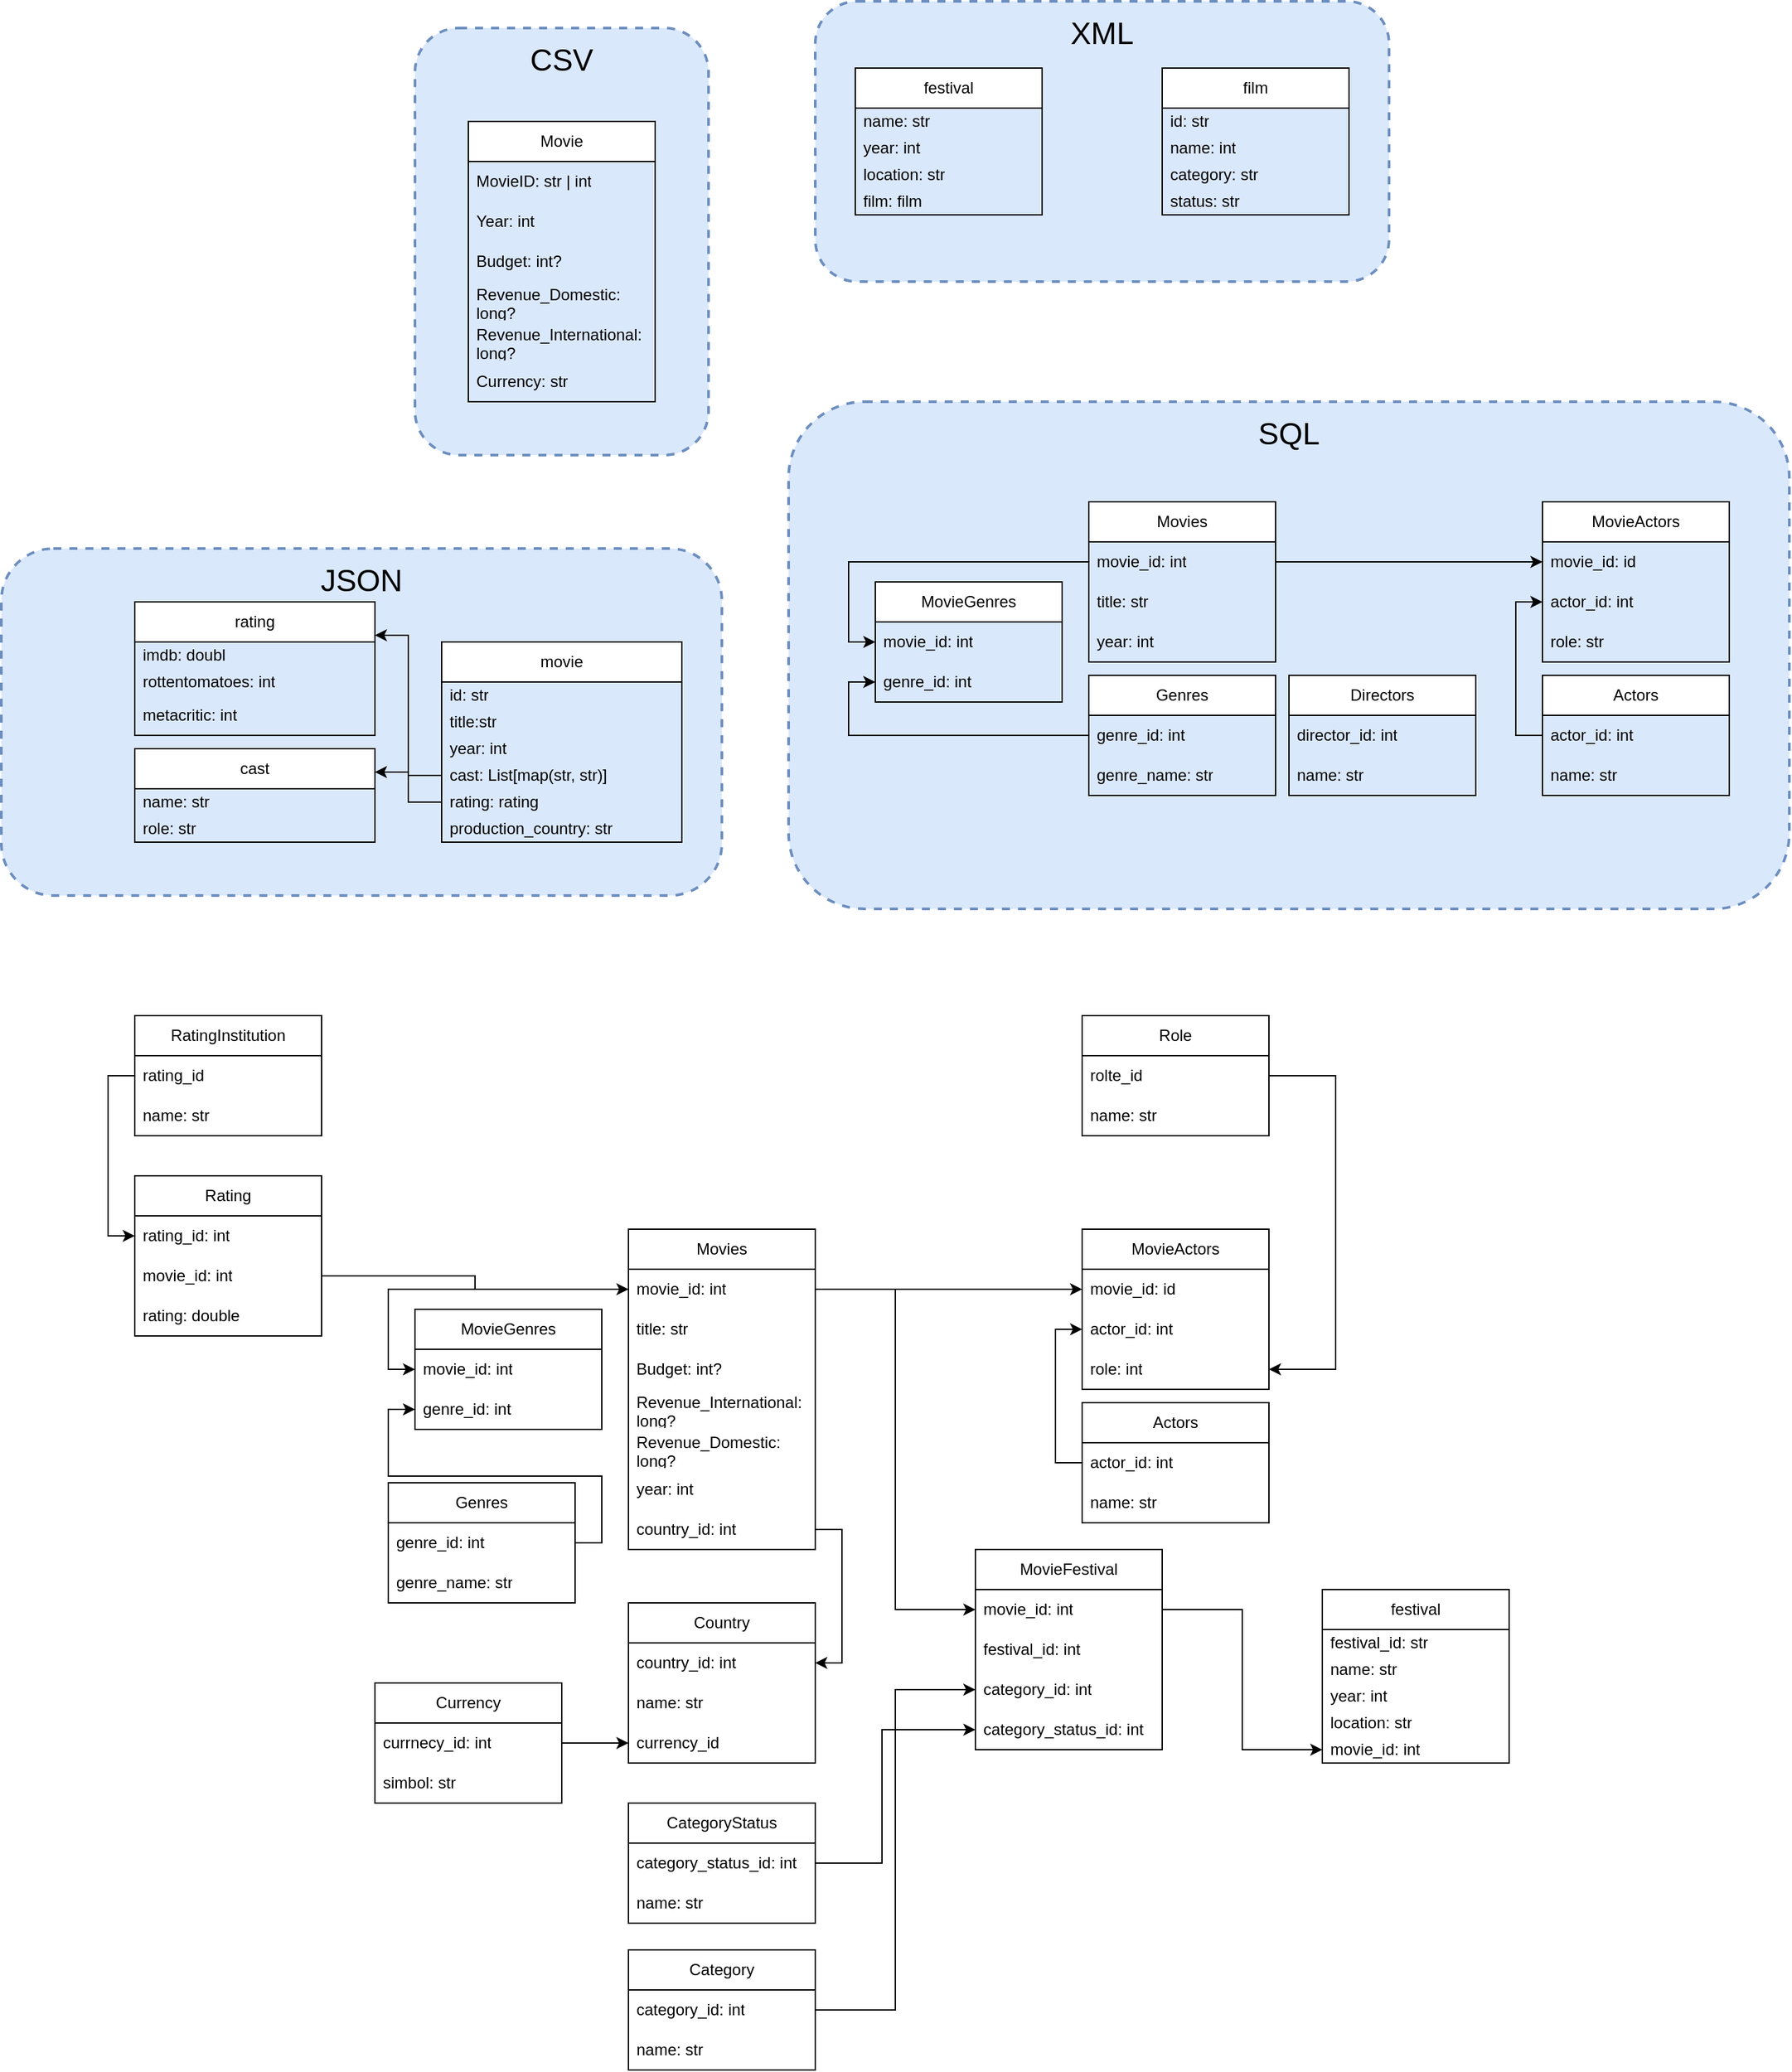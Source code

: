 <mxfile version="22.1.22" type="embed">
  <diagram name="Seite-1" id="HOD5EU3kzwJefndJlHta">
    <mxGraphModel dx="1499" dy="1801" grid="1" gridSize="10" guides="1" tooltips="1" connect="1" arrows="1" fold="1" page="1" pageScale="1" pageWidth="827" pageHeight="1169" math="0" shadow="0">
      <root>
        <mxCell id="0" />
        <mxCell id="1" parent="0" />
        <mxCell id="Qo0A4jYWslIRc_xPQzkn-30" value="XML" style="rounded=1;whiteSpace=wrap;html=1;verticalAlign=top;fillColor=#dae8fc;strokeColor=#6c8ebf;glass=0;dashed=1;strokeWidth=2;fillStyle=solid;gradientColor=none;spacing=6;fontSize=23;" parent="1" vertex="1">
          <mxGeometry x="320" width="430" height="210" as="geometry" />
        </mxCell>
        <mxCell id="Qo0A4jYWslIRc_xPQzkn-29" value="CSV" style="rounded=1;whiteSpace=wrap;html=1;verticalAlign=top;fillColor=#dae8fc;strokeColor=#6c8ebf;glass=0;dashed=1;strokeWidth=2;fillStyle=solid;gradientColor=none;spacing=6;fontSize=23;" parent="1" vertex="1">
          <mxGeometry x="20" y="20" width="220" height="320" as="geometry" />
        </mxCell>
        <mxCell id="Qo0A4jYWslIRc_xPQzkn-27" value="SQL" style="rounded=1;whiteSpace=wrap;html=1;verticalAlign=top;fillColor=#dae8fc;strokeColor=#6c8ebf;glass=0;dashed=1;strokeWidth=2;fillStyle=solid;gradientColor=none;spacing=6;fontSize=23;" parent="1" vertex="1">
          <mxGeometry x="300" y="300" width="750" height="380" as="geometry" />
        </mxCell>
        <mxCell id="iqs2rpyJGkaZMWOoovAo-3" value="festival" style="swimlane;fontStyle=0;childLayout=stackLayout;horizontal=1;startSize=30;horizontalStack=0;resizeParent=1;resizeParentMax=0;resizeLast=0;collapsible=1;marginBottom=0;whiteSpace=wrap;html=1;" parent="1" vertex="1">
          <mxGeometry x="350" y="50" width="140" height="110" as="geometry" />
        </mxCell>
        <mxCell id="iqs2rpyJGkaZMWOoovAo-4" value="name: str" style="text;strokeColor=none;fillColor=none;align=left;verticalAlign=middle;spacingLeft=4;spacingRight=4;overflow=hidden;points=[[0,0.5],[1,0.5]];portConstraint=eastwest;rotatable=0;whiteSpace=wrap;html=1;" parent="iqs2rpyJGkaZMWOoovAo-3" vertex="1">
          <mxGeometry y="30" width="140" height="20" as="geometry" />
        </mxCell>
        <mxCell id="iqs2rpyJGkaZMWOoovAo-5" value="year: int&lt;span style=&quot;white-space: pre;&quot;&gt;&#x9;&lt;/span&gt;" style="text;strokeColor=none;fillColor=none;align=left;verticalAlign=middle;spacingLeft=4;spacingRight=4;overflow=hidden;points=[[0,0.5],[1,0.5]];portConstraint=eastwest;rotatable=0;whiteSpace=wrap;html=1;" parent="iqs2rpyJGkaZMWOoovAo-3" vertex="1">
          <mxGeometry y="50" width="140" height="20" as="geometry" />
        </mxCell>
        <mxCell id="iqs2rpyJGkaZMWOoovAo-6" value="location: str" style="text;strokeColor=none;fillColor=none;align=left;verticalAlign=middle;spacingLeft=4;spacingRight=4;overflow=hidden;points=[[0,0.5],[1,0.5]];portConstraint=eastwest;rotatable=0;whiteSpace=wrap;html=1;" parent="iqs2rpyJGkaZMWOoovAo-3" vertex="1">
          <mxGeometry y="70" width="140" height="20" as="geometry" />
        </mxCell>
        <mxCell id="iqs2rpyJGkaZMWOoovAo-13" value="film: film" style="text;strokeColor=none;fillColor=none;align=left;verticalAlign=middle;spacingLeft=4;spacingRight=4;overflow=hidden;points=[[0,0.5],[1,0.5]];portConstraint=eastwest;rotatable=0;whiteSpace=wrap;html=1;" parent="iqs2rpyJGkaZMWOoovAo-3" vertex="1">
          <mxGeometry y="90" width="140" height="20" as="geometry" />
        </mxCell>
        <mxCell id="iqs2rpyJGkaZMWOoovAo-9" value="film" style="swimlane;fontStyle=0;childLayout=stackLayout;horizontal=1;startSize=30;horizontalStack=0;resizeParent=1;resizeParentMax=0;resizeLast=0;collapsible=1;marginBottom=0;whiteSpace=wrap;html=1;" parent="1" vertex="1">
          <mxGeometry x="580" y="50" width="140" height="110" as="geometry" />
        </mxCell>
        <mxCell id="iqs2rpyJGkaZMWOoovAo-10" value="id: str" style="text;strokeColor=none;fillColor=none;align=left;verticalAlign=middle;spacingLeft=4;spacingRight=4;overflow=hidden;points=[[0,0.5],[1,0.5]];portConstraint=eastwest;rotatable=0;whiteSpace=wrap;html=1;" parent="iqs2rpyJGkaZMWOoovAo-9" vertex="1">
          <mxGeometry y="30" width="140" height="20" as="geometry" />
        </mxCell>
        <mxCell id="iqs2rpyJGkaZMWOoovAo-15" value="name: int" style="text;strokeColor=none;fillColor=none;align=left;verticalAlign=middle;spacingLeft=4;spacingRight=4;overflow=hidden;points=[[0,0.5],[1,0.5]];portConstraint=eastwest;rotatable=0;whiteSpace=wrap;html=1;" parent="iqs2rpyJGkaZMWOoovAo-9" vertex="1">
          <mxGeometry y="50" width="140" height="20" as="geometry" />
        </mxCell>
        <mxCell id="iqs2rpyJGkaZMWOoovAo-11" value="category: str" style="text;strokeColor=none;fillColor=none;align=left;verticalAlign=middle;spacingLeft=4;spacingRight=4;overflow=hidden;points=[[0,0.5],[1,0.5]];portConstraint=eastwest;rotatable=0;whiteSpace=wrap;html=1;" parent="iqs2rpyJGkaZMWOoovAo-9" vertex="1">
          <mxGeometry y="70" width="140" height="20" as="geometry" />
        </mxCell>
        <mxCell id="iqs2rpyJGkaZMWOoovAo-12" value="status: str" style="text;strokeColor=none;fillColor=none;align=left;verticalAlign=middle;spacingLeft=4;spacingRight=4;overflow=hidden;points=[[0,0.5],[1,0.5]];portConstraint=eastwest;rotatable=0;whiteSpace=wrap;html=1;" parent="iqs2rpyJGkaZMWOoovAo-9" vertex="1">
          <mxGeometry y="90" width="140" height="20" as="geometry" />
        </mxCell>
        <mxCell id="iqs2rpyJGkaZMWOoovAo-25" value="Movie" style="swimlane;fontStyle=0;childLayout=stackLayout;horizontal=1;startSize=30;horizontalStack=0;resizeParent=1;resizeParentMax=0;resizeLast=0;collapsible=1;marginBottom=0;whiteSpace=wrap;html=1;" parent="1" vertex="1">
          <mxGeometry x="60" y="90" width="140" height="210" as="geometry" />
        </mxCell>
        <mxCell id="iqs2rpyJGkaZMWOoovAo-26" value="MovieID: str | int" style="text;strokeColor=none;fillColor=none;align=left;verticalAlign=middle;spacingLeft=4;spacingRight=4;overflow=hidden;points=[[0,0.5],[1,0.5]];portConstraint=eastwest;rotatable=0;whiteSpace=wrap;html=1;" parent="iqs2rpyJGkaZMWOoovAo-25" vertex="1">
          <mxGeometry y="30" width="140" height="30" as="geometry" />
        </mxCell>
        <mxCell id="iqs2rpyJGkaZMWOoovAo-27" value="Year: int" style="text;strokeColor=none;fillColor=none;align=left;verticalAlign=middle;spacingLeft=4;spacingRight=4;overflow=hidden;points=[[0,0.5],[1,0.5]];portConstraint=eastwest;rotatable=0;whiteSpace=wrap;html=1;" parent="iqs2rpyJGkaZMWOoovAo-25" vertex="1">
          <mxGeometry y="60" width="140" height="30" as="geometry" />
        </mxCell>
        <mxCell id="iqs2rpyJGkaZMWOoovAo-28" value="Budget: int?" style="text;strokeColor=none;fillColor=none;align=left;verticalAlign=middle;spacingLeft=4;spacingRight=4;overflow=hidden;points=[[0,0.5],[1,0.5]];portConstraint=eastwest;rotatable=0;whiteSpace=wrap;html=1;" parent="iqs2rpyJGkaZMWOoovAo-25" vertex="1">
          <mxGeometry y="90" width="140" height="30" as="geometry" />
        </mxCell>
        <mxCell id="iqs2rpyJGkaZMWOoovAo-29" value="Revenue_Domestic: long?" style="text;strokeColor=none;fillColor=none;align=left;verticalAlign=middle;spacingLeft=4;spacingRight=4;overflow=hidden;points=[[0,0.5],[1,0.5]];portConstraint=eastwest;rotatable=0;whiteSpace=wrap;html=1;" parent="iqs2rpyJGkaZMWOoovAo-25" vertex="1">
          <mxGeometry y="120" width="140" height="30" as="geometry" />
        </mxCell>
        <mxCell id="iqs2rpyJGkaZMWOoovAo-30" value="Revenue_International: long?" style="text;strokeColor=none;fillColor=none;align=left;verticalAlign=middle;spacingLeft=4;spacingRight=4;overflow=hidden;points=[[0,0.5],[1,0.5]];portConstraint=eastwest;rotatable=0;whiteSpace=wrap;html=1;" parent="iqs2rpyJGkaZMWOoovAo-25" vertex="1">
          <mxGeometry y="150" width="140" height="30" as="geometry" />
        </mxCell>
        <mxCell id="iqs2rpyJGkaZMWOoovAo-31" value="&lt;div&gt;Currency: str&lt;/div&gt;" style="text;strokeColor=none;fillColor=none;align=left;verticalAlign=middle;spacingLeft=4;spacingRight=4;overflow=hidden;points=[[0,0.5],[1,0.5]];portConstraint=eastwest;rotatable=0;whiteSpace=wrap;html=1;" parent="iqs2rpyJGkaZMWOoovAo-25" vertex="1">
          <mxGeometry y="180" width="140" height="30" as="geometry" />
        </mxCell>
        <mxCell id="Qo0A4jYWslIRc_xPQzkn-1" value="Movies" style="swimlane;fontStyle=0;childLayout=stackLayout;horizontal=1;startSize=30;horizontalStack=0;resizeParent=1;resizeParentMax=0;resizeLast=0;collapsible=1;marginBottom=0;whiteSpace=wrap;html=1;" parent="1" vertex="1">
          <mxGeometry x="525" y="375" width="140" height="120" as="geometry" />
        </mxCell>
        <mxCell id="Qo0A4jYWslIRc_xPQzkn-2" value="movie_id: int" style="text;strokeColor=none;fillColor=none;align=left;verticalAlign=middle;spacingLeft=4;spacingRight=4;overflow=hidden;points=[[0,0.5],[1,0.5]];portConstraint=eastwest;rotatable=0;whiteSpace=wrap;html=1;" parent="Qo0A4jYWslIRc_xPQzkn-1" vertex="1">
          <mxGeometry y="30" width="140" height="30" as="geometry" />
        </mxCell>
        <mxCell id="Qo0A4jYWslIRc_xPQzkn-3" value="title: str" style="text;strokeColor=none;fillColor=none;align=left;verticalAlign=middle;spacingLeft=4;spacingRight=4;overflow=hidden;points=[[0,0.5],[1,0.5]];portConstraint=eastwest;rotatable=0;whiteSpace=wrap;html=1;" parent="Qo0A4jYWslIRc_xPQzkn-1" vertex="1">
          <mxGeometry y="60" width="140" height="30" as="geometry" />
        </mxCell>
        <mxCell id="Qo0A4jYWslIRc_xPQzkn-4" value="year: int" style="text;strokeColor=none;fillColor=none;align=left;verticalAlign=middle;spacingLeft=4;spacingRight=4;overflow=hidden;points=[[0,0.5],[1,0.5]];portConstraint=eastwest;rotatable=0;whiteSpace=wrap;html=1;" parent="Qo0A4jYWslIRc_xPQzkn-1" vertex="1">
          <mxGeometry y="90" width="140" height="30" as="geometry" />
        </mxCell>
        <mxCell id="Qo0A4jYWslIRc_xPQzkn-5" value="Directors" style="swimlane;fontStyle=0;childLayout=stackLayout;horizontal=1;startSize=30;horizontalStack=0;resizeParent=1;resizeParentMax=0;resizeLast=0;collapsible=1;marginBottom=0;whiteSpace=wrap;html=1;" parent="1" vertex="1">
          <mxGeometry x="675" y="505" width="140" height="90" as="geometry" />
        </mxCell>
        <mxCell id="Qo0A4jYWslIRc_xPQzkn-6" value="director_id: int" style="text;strokeColor=none;fillColor=none;align=left;verticalAlign=middle;spacingLeft=4;spacingRight=4;overflow=hidden;points=[[0,0.5],[1,0.5]];portConstraint=eastwest;rotatable=0;whiteSpace=wrap;html=1;" parent="Qo0A4jYWslIRc_xPQzkn-5" vertex="1">
          <mxGeometry y="30" width="140" height="30" as="geometry" />
        </mxCell>
        <mxCell id="Qo0A4jYWslIRc_xPQzkn-7" value="name: str" style="text;strokeColor=none;fillColor=none;align=left;verticalAlign=middle;spacingLeft=4;spacingRight=4;overflow=hidden;points=[[0,0.5],[1,0.5]];portConstraint=eastwest;rotatable=0;whiteSpace=wrap;html=1;" parent="Qo0A4jYWslIRc_xPQzkn-5" vertex="1">
          <mxGeometry y="60" width="140" height="30" as="geometry" />
        </mxCell>
        <mxCell id="Qo0A4jYWslIRc_xPQzkn-8" value="Actors" style="swimlane;fontStyle=0;childLayout=stackLayout;horizontal=1;startSize=30;horizontalStack=0;resizeParent=1;resizeParentMax=0;resizeLast=0;collapsible=1;marginBottom=0;whiteSpace=wrap;html=1;" parent="1" vertex="1">
          <mxGeometry x="865" y="505" width="140" height="90" as="geometry" />
        </mxCell>
        <mxCell id="Qo0A4jYWslIRc_xPQzkn-9" value="actor_id: int" style="text;strokeColor=none;fillColor=none;align=left;verticalAlign=middle;spacingLeft=4;spacingRight=4;overflow=hidden;points=[[0,0.5],[1,0.5]];portConstraint=eastwest;rotatable=0;whiteSpace=wrap;html=1;" parent="Qo0A4jYWslIRc_xPQzkn-8" vertex="1">
          <mxGeometry y="30" width="140" height="30" as="geometry" />
        </mxCell>
        <mxCell id="Qo0A4jYWslIRc_xPQzkn-10" value="name: str" style="text;strokeColor=none;fillColor=none;align=left;verticalAlign=middle;spacingLeft=4;spacingRight=4;overflow=hidden;points=[[0,0.5],[1,0.5]];portConstraint=eastwest;rotatable=0;whiteSpace=wrap;html=1;" parent="Qo0A4jYWslIRc_xPQzkn-8" vertex="1">
          <mxGeometry y="60" width="140" height="30" as="geometry" />
        </mxCell>
        <mxCell id="Qo0A4jYWslIRc_xPQzkn-11" value="MovieActors" style="swimlane;fontStyle=0;childLayout=stackLayout;horizontal=1;startSize=30;horizontalStack=0;resizeParent=1;resizeParentMax=0;resizeLast=0;collapsible=1;marginBottom=0;whiteSpace=wrap;html=1;" parent="1" vertex="1">
          <mxGeometry x="865" y="375" width="140" height="120" as="geometry" />
        </mxCell>
        <mxCell id="Qo0A4jYWslIRc_xPQzkn-12" value="movie_id: id" style="text;strokeColor=none;fillColor=none;align=left;verticalAlign=middle;spacingLeft=4;spacingRight=4;overflow=hidden;points=[[0,0.5],[1,0.5]];portConstraint=eastwest;rotatable=0;whiteSpace=wrap;html=1;" parent="Qo0A4jYWslIRc_xPQzkn-11" vertex="1">
          <mxGeometry y="30" width="140" height="30" as="geometry" />
        </mxCell>
        <mxCell id="Qo0A4jYWslIRc_xPQzkn-13" value="actor_id: int" style="text;strokeColor=none;fillColor=none;align=left;verticalAlign=middle;spacingLeft=4;spacingRight=4;overflow=hidden;points=[[0,0.5],[1,0.5]];portConstraint=eastwest;rotatable=0;whiteSpace=wrap;html=1;" parent="Qo0A4jYWslIRc_xPQzkn-11" vertex="1">
          <mxGeometry y="60" width="140" height="30" as="geometry" />
        </mxCell>
        <mxCell id="Qo0A4jYWslIRc_xPQzkn-14" value="role: str" style="text;strokeColor=none;fillColor=none;align=left;verticalAlign=middle;spacingLeft=4;spacingRight=4;overflow=hidden;points=[[0,0.5],[1,0.5]];portConstraint=eastwest;rotatable=0;whiteSpace=wrap;html=1;" parent="Qo0A4jYWslIRc_xPQzkn-11" vertex="1">
          <mxGeometry y="90" width="140" height="30" as="geometry" />
        </mxCell>
        <mxCell id="Qo0A4jYWslIRc_xPQzkn-15" value="Genres" style="swimlane;fontStyle=0;childLayout=stackLayout;horizontal=1;startSize=30;horizontalStack=0;resizeParent=1;resizeParentMax=0;resizeLast=0;collapsible=1;marginBottom=0;whiteSpace=wrap;html=1;" parent="1" vertex="1">
          <mxGeometry x="525" y="505" width="140" height="90" as="geometry" />
        </mxCell>
        <mxCell id="Qo0A4jYWslIRc_xPQzkn-16" value="genre_id: int" style="text;strokeColor=none;fillColor=none;align=left;verticalAlign=middle;spacingLeft=4;spacingRight=4;overflow=hidden;points=[[0,0.5],[1,0.5]];portConstraint=eastwest;rotatable=0;whiteSpace=wrap;html=1;" parent="Qo0A4jYWslIRc_xPQzkn-15" vertex="1">
          <mxGeometry y="30" width="140" height="30" as="geometry" />
        </mxCell>
        <mxCell id="Qo0A4jYWslIRc_xPQzkn-17" value="genre_name: str" style="text;strokeColor=none;fillColor=none;align=left;verticalAlign=middle;spacingLeft=4;spacingRight=4;overflow=hidden;points=[[0,0.5],[1,0.5]];portConstraint=eastwest;rotatable=0;whiteSpace=wrap;html=1;" parent="Qo0A4jYWslIRc_xPQzkn-15" vertex="1">
          <mxGeometry y="60" width="140" height="30" as="geometry" />
        </mxCell>
        <mxCell id="Qo0A4jYWslIRc_xPQzkn-18" style="edgeStyle=orthogonalEdgeStyle;rounded=0;orthogonalLoop=1;jettySize=auto;html=1;entryX=0;entryY=0.5;entryDx=0;entryDy=0;" parent="1" source="Qo0A4jYWslIRc_xPQzkn-2" target="Qo0A4jYWslIRc_xPQzkn-12" edge="1">
          <mxGeometry relative="1" as="geometry" />
        </mxCell>
        <mxCell id="Qo0A4jYWslIRc_xPQzkn-20" value="MovieGenres" style="swimlane;fontStyle=0;childLayout=stackLayout;horizontal=1;startSize=30;horizontalStack=0;resizeParent=1;resizeParentMax=0;resizeLast=0;collapsible=1;marginBottom=0;whiteSpace=wrap;html=1;" parent="1" vertex="1">
          <mxGeometry x="365" y="435" width="140" height="90" as="geometry" />
        </mxCell>
        <mxCell id="Qo0A4jYWslIRc_xPQzkn-21" value="movie_id: int" style="text;strokeColor=none;fillColor=none;align=left;verticalAlign=middle;spacingLeft=4;spacingRight=4;overflow=hidden;points=[[0,0.5],[1,0.5]];portConstraint=eastwest;rotatable=0;whiteSpace=wrap;html=1;" parent="Qo0A4jYWslIRc_xPQzkn-20" vertex="1">
          <mxGeometry y="30" width="140" height="30" as="geometry" />
        </mxCell>
        <mxCell id="Qo0A4jYWslIRc_xPQzkn-22" value="genre_id: int" style="text;strokeColor=none;fillColor=none;align=left;verticalAlign=middle;spacingLeft=4;spacingRight=4;overflow=hidden;points=[[0,0.5],[1,0.5]];portConstraint=eastwest;rotatable=0;whiteSpace=wrap;html=1;" parent="Qo0A4jYWslIRc_xPQzkn-20" vertex="1">
          <mxGeometry y="60" width="140" height="30" as="geometry" />
        </mxCell>
        <mxCell id="Qo0A4jYWslIRc_xPQzkn-23" style="edgeStyle=orthogonalEdgeStyle;rounded=0;orthogonalLoop=1;jettySize=auto;html=1;entryX=0;entryY=0.5;entryDx=0;entryDy=0;" parent="1" source="Qo0A4jYWslIRc_xPQzkn-16" target="Qo0A4jYWslIRc_xPQzkn-22" edge="1">
          <mxGeometry relative="1" as="geometry" />
        </mxCell>
        <mxCell id="Qo0A4jYWslIRc_xPQzkn-24" style="edgeStyle=orthogonalEdgeStyle;rounded=0;orthogonalLoop=1;jettySize=auto;html=1;entryX=0;entryY=0.5;entryDx=0;entryDy=0;" parent="1" source="Qo0A4jYWslIRc_xPQzkn-2" target="Qo0A4jYWslIRc_xPQzkn-21" edge="1">
          <mxGeometry relative="1" as="geometry" />
        </mxCell>
        <mxCell id="Qo0A4jYWslIRc_xPQzkn-25" style="edgeStyle=orthogonalEdgeStyle;rounded=0;orthogonalLoop=1;jettySize=auto;html=1;entryX=0;entryY=0.5;entryDx=0;entryDy=0;" parent="1" source="Qo0A4jYWslIRc_xPQzkn-9" target="Qo0A4jYWslIRc_xPQzkn-13" edge="1">
          <mxGeometry relative="1" as="geometry" />
        </mxCell>
        <mxCell id="Qo0A4jYWslIRc_xPQzkn-31" value="JSON" style="rounded=1;whiteSpace=wrap;html=1;verticalAlign=top;fillColor=#dae8fc;strokeColor=#6c8ebf;glass=0;dashed=1;strokeWidth=2;fillStyle=solid;gradientColor=none;spacing=6;fontSize=23;" parent="1" vertex="1">
          <mxGeometry x="-290" y="410" width="540" height="260" as="geometry" />
        </mxCell>
        <mxCell id="Qo0A4jYWslIRc_xPQzkn-32" value="movie" style="swimlane;fontStyle=0;childLayout=stackLayout;horizontal=1;startSize=30;horizontalStack=0;resizeParent=1;resizeParentMax=0;resizeLast=0;collapsible=1;marginBottom=0;whiteSpace=wrap;html=1;" parent="1" vertex="1">
          <mxGeometry x="40" y="480" width="180" height="150" as="geometry" />
        </mxCell>
        <mxCell id="Qo0A4jYWslIRc_xPQzkn-33" value="id: str" style="text;strokeColor=none;fillColor=none;align=left;verticalAlign=middle;spacingLeft=4;spacingRight=4;overflow=hidden;points=[[0,0.5],[1,0.5]];portConstraint=eastwest;rotatable=0;whiteSpace=wrap;html=1;" parent="Qo0A4jYWslIRc_xPQzkn-32" vertex="1">
          <mxGeometry y="30" width="180" height="20" as="geometry" />
        </mxCell>
        <mxCell id="Qo0A4jYWslIRc_xPQzkn-34" value="title:str" style="text;strokeColor=none;fillColor=none;align=left;verticalAlign=middle;spacingLeft=4;spacingRight=4;overflow=hidden;points=[[0,0.5],[1,0.5]];portConstraint=eastwest;rotatable=0;whiteSpace=wrap;html=1;" parent="Qo0A4jYWslIRc_xPQzkn-32" vertex="1">
          <mxGeometry y="50" width="180" height="20" as="geometry" />
        </mxCell>
        <mxCell id="Qo0A4jYWslIRc_xPQzkn-35" value="year: int" style="text;strokeColor=none;fillColor=none;align=left;verticalAlign=middle;spacingLeft=4;spacingRight=4;overflow=hidden;points=[[0,0.5],[1,0.5]];portConstraint=eastwest;rotatable=0;whiteSpace=wrap;html=1;" parent="Qo0A4jYWslIRc_xPQzkn-32" vertex="1">
          <mxGeometry y="70" width="180" height="20" as="geometry" />
        </mxCell>
        <mxCell id="Qo0A4jYWslIRc_xPQzkn-36" value="&lt;div&gt;cast: List[map(str, str)]&lt;/div&gt;" style="text;strokeColor=none;fillColor=none;align=left;verticalAlign=middle;spacingLeft=4;spacingRight=4;overflow=hidden;points=[[0,0.5],[1,0.5]];portConstraint=eastwest;rotatable=0;whiteSpace=wrap;html=1;" parent="Qo0A4jYWslIRc_xPQzkn-32" vertex="1">
          <mxGeometry y="90" width="180" height="20" as="geometry" />
        </mxCell>
        <mxCell id="Qo0A4jYWslIRc_xPQzkn-37" value="rating: rating" style="text;strokeColor=none;fillColor=none;align=left;verticalAlign=middle;spacingLeft=4;spacingRight=4;overflow=hidden;points=[[0,0.5],[1,0.5]];portConstraint=eastwest;rotatable=0;whiteSpace=wrap;html=1;" parent="Qo0A4jYWslIRc_xPQzkn-32" vertex="1">
          <mxGeometry y="110" width="180" height="20" as="geometry" />
        </mxCell>
        <mxCell id="Qo0A4jYWslIRc_xPQzkn-38" value="production_country: str" style="text;strokeColor=none;fillColor=none;align=left;verticalAlign=middle;spacingLeft=4;spacingRight=4;overflow=hidden;points=[[0,0.5],[1,0.5]];portConstraint=eastwest;rotatable=0;whiteSpace=wrap;html=1;" parent="Qo0A4jYWslIRc_xPQzkn-32" vertex="1">
          <mxGeometry y="130" width="180" height="20" as="geometry" />
        </mxCell>
        <mxCell id="Qo0A4jYWslIRc_xPQzkn-40" value="cast" style="swimlane;fontStyle=0;childLayout=stackLayout;horizontal=1;startSize=30;horizontalStack=0;resizeParent=1;resizeParentMax=0;resizeLast=0;collapsible=1;marginBottom=0;whiteSpace=wrap;html=1;" parent="1" vertex="1">
          <mxGeometry x="-190" y="560" width="180" height="70" as="geometry" />
        </mxCell>
        <mxCell id="Qo0A4jYWslIRc_xPQzkn-41" value="name: str" style="text;strokeColor=none;fillColor=none;align=left;verticalAlign=middle;spacingLeft=4;spacingRight=4;overflow=hidden;points=[[0,0.5],[1,0.5]];portConstraint=eastwest;rotatable=0;whiteSpace=wrap;html=1;" parent="Qo0A4jYWslIRc_xPQzkn-40" vertex="1">
          <mxGeometry y="30" width="180" height="20" as="geometry" />
        </mxCell>
        <mxCell id="Qo0A4jYWslIRc_xPQzkn-42" value="role: str" style="text;strokeColor=none;fillColor=none;align=left;verticalAlign=middle;spacingLeft=4;spacingRight=4;overflow=hidden;points=[[0,0.5],[1,0.5]];portConstraint=eastwest;rotatable=0;whiteSpace=wrap;html=1;" parent="Qo0A4jYWslIRc_xPQzkn-40" vertex="1">
          <mxGeometry y="50" width="180" height="20" as="geometry" />
        </mxCell>
        <mxCell id="Qo0A4jYWslIRc_xPQzkn-47" style="edgeStyle=orthogonalEdgeStyle;rounded=0;orthogonalLoop=1;jettySize=auto;html=1;entryX=1;entryY=0.25;entryDx=0;entryDy=0;" parent="1" source="Qo0A4jYWslIRc_xPQzkn-36" target="Qo0A4jYWslIRc_xPQzkn-40" edge="1">
          <mxGeometry relative="1" as="geometry" />
        </mxCell>
        <mxCell id="Qo0A4jYWslIRc_xPQzkn-48" value="Movies" style="swimlane;fontStyle=0;childLayout=stackLayout;horizontal=1;startSize=30;horizontalStack=0;resizeParent=1;resizeParentMax=0;resizeLast=0;collapsible=1;marginBottom=0;whiteSpace=wrap;html=1;" parent="1" vertex="1">
          <mxGeometry x="180" y="920" width="140" height="240" as="geometry" />
        </mxCell>
        <mxCell id="Qo0A4jYWslIRc_xPQzkn-49" value="movie_id: int" style="text;strokeColor=none;fillColor=none;align=left;verticalAlign=middle;spacingLeft=4;spacingRight=4;overflow=hidden;points=[[0,0.5],[1,0.5]];portConstraint=eastwest;rotatable=0;whiteSpace=wrap;html=1;" parent="Qo0A4jYWslIRc_xPQzkn-48" vertex="1">
          <mxGeometry y="30" width="140" height="30" as="geometry" />
        </mxCell>
        <mxCell id="Qo0A4jYWslIRc_xPQzkn-50" value="title: str" style="text;strokeColor=none;fillColor=none;align=left;verticalAlign=middle;spacingLeft=4;spacingRight=4;overflow=hidden;points=[[0,0.5],[1,0.5]];portConstraint=eastwest;rotatable=0;whiteSpace=wrap;html=1;" parent="Qo0A4jYWslIRc_xPQzkn-48" vertex="1">
          <mxGeometry y="60" width="140" height="30" as="geometry" />
        </mxCell>
        <mxCell id="Qo0A4jYWslIRc_xPQzkn-111" value="Budget: int?" style="text;strokeColor=none;fillColor=none;align=left;verticalAlign=middle;spacingLeft=4;spacingRight=4;overflow=hidden;points=[[0,0.5],[1,0.5]];portConstraint=eastwest;rotatable=0;whiteSpace=wrap;html=1;" parent="Qo0A4jYWslIRc_xPQzkn-48" vertex="1">
          <mxGeometry y="90" width="140" height="30" as="geometry" />
        </mxCell>
        <mxCell id="Qo0A4jYWslIRc_xPQzkn-113" value="Revenue_International: long?" style="text;strokeColor=none;fillColor=none;align=left;verticalAlign=middle;spacingLeft=4;spacingRight=4;overflow=hidden;points=[[0,0.5],[1,0.5]];portConstraint=eastwest;rotatable=0;whiteSpace=wrap;html=1;" parent="Qo0A4jYWslIRc_xPQzkn-48" vertex="1">
          <mxGeometry y="120" width="140" height="30" as="geometry" />
        </mxCell>
        <mxCell id="Qo0A4jYWslIRc_xPQzkn-112" value="Revenue_Domestic: long?" style="text;strokeColor=none;fillColor=none;align=left;verticalAlign=middle;spacingLeft=4;spacingRight=4;overflow=hidden;points=[[0,0.5],[1,0.5]];portConstraint=eastwest;rotatable=0;whiteSpace=wrap;html=1;" parent="Qo0A4jYWslIRc_xPQzkn-48" vertex="1">
          <mxGeometry y="150" width="140" height="30" as="geometry" />
        </mxCell>
        <mxCell id="Qo0A4jYWslIRc_xPQzkn-51" value="year: int" style="text;strokeColor=none;fillColor=none;align=left;verticalAlign=middle;spacingLeft=4;spacingRight=4;overflow=hidden;points=[[0,0.5],[1,0.5]];portConstraint=eastwest;rotatable=0;whiteSpace=wrap;html=1;" parent="Qo0A4jYWslIRc_xPQzkn-48" vertex="1">
          <mxGeometry y="180" width="140" height="30" as="geometry" />
        </mxCell>
        <mxCell id="Qo0A4jYWslIRc_xPQzkn-95" value="country_id: int" style="text;strokeColor=none;fillColor=none;align=left;verticalAlign=middle;spacingLeft=4;spacingRight=4;overflow=hidden;points=[[0,0.5],[1,0.5]];portConstraint=eastwest;rotatable=0;whiteSpace=wrap;html=1;" parent="Qo0A4jYWslIRc_xPQzkn-48" vertex="1">
          <mxGeometry y="210" width="140" height="30" as="geometry" />
        </mxCell>
        <mxCell id="Qo0A4jYWslIRc_xPQzkn-55" value="Actors" style="swimlane;fontStyle=0;childLayout=stackLayout;horizontal=1;startSize=30;horizontalStack=0;resizeParent=1;resizeParentMax=0;resizeLast=0;collapsible=1;marginBottom=0;whiteSpace=wrap;html=1;" parent="1" vertex="1">
          <mxGeometry x="520" y="1050" width="140" height="90" as="geometry" />
        </mxCell>
        <mxCell id="Qo0A4jYWslIRc_xPQzkn-56" value="actor_id: int" style="text;strokeColor=none;fillColor=none;align=left;verticalAlign=middle;spacingLeft=4;spacingRight=4;overflow=hidden;points=[[0,0.5],[1,0.5]];portConstraint=eastwest;rotatable=0;whiteSpace=wrap;html=1;" parent="Qo0A4jYWslIRc_xPQzkn-55" vertex="1">
          <mxGeometry y="30" width="140" height="30" as="geometry" />
        </mxCell>
        <mxCell id="Qo0A4jYWslIRc_xPQzkn-57" value="name: str" style="text;strokeColor=none;fillColor=none;align=left;verticalAlign=middle;spacingLeft=4;spacingRight=4;overflow=hidden;points=[[0,0.5],[1,0.5]];portConstraint=eastwest;rotatable=0;whiteSpace=wrap;html=1;" parent="Qo0A4jYWslIRc_xPQzkn-55" vertex="1">
          <mxGeometry y="60" width="140" height="30" as="geometry" />
        </mxCell>
        <mxCell id="Qo0A4jYWslIRc_xPQzkn-58" value="MovieActors" style="swimlane;fontStyle=0;childLayout=stackLayout;horizontal=1;startSize=30;horizontalStack=0;resizeParent=1;resizeParentMax=0;resizeLast=0;collapsible=1;marginBottom=0;whiteSpace=wrap;html=1;" parent="1" vertex="1">
          <mxGeometry x="520" y="920" width="140" height="120" as="geometry" />
        </mxCell>
        <mxCell id="Qo0A4jYWslIRc_xPQzkn-59" value="movie_id: id" style="text;strokeColor=none;fillColor=none;align=left;verticalAlign=middle;spacingLeft=4;spacingRight=4;overflow=hidden;points=[[0,0.5],[1,0.5]];portConstraint=eastwest;rotatable=0;whiteSpace=wrap;html=1;" parent="Qo0A4jYWslIRc_xPQzkn-58" vertex="1">
          <mxGeometry y="30" width="140" height="30" as="geometry" />
        </mxCell>
        <mxCell id="Qo0A4jYWslIRc_xPQzkn-60" value="actor_id: int" style="text;strokeColor=none;fillColor=none;align=left;verticalAlign=middle;spacingLeft=4;spacingRight=4;overflow=hidden;points=[[0,0.5],[1,0.5]];portConstraint=eastwest;rotatable=0;whiteSpace=wrap;html=1;" parent="Qo0A4jYWslIRc_xPQzkn-58" vertex="1">
          <mxGeometry y="60" width="140" height="30" as="geometry" />
        </mxCell>
        <mxCell id="Qo0A4jYWslIRc_xPQzkn-61" value="role: int" style="text;strokeColor=none;fillColor=none;align=left;verticalAlign=middle;spacingLeft=4;spacingRight=4;overflow=hidden;points=[[0,0.5],[1,0.5]];portConstraint=eastwest;rotatable=0;whiteSpace=wrap;html=1;" parent="Qo0A4jYWslIRc_xPQzkn-58" vertex="1">
          <mxGeometry y="90" width="140" height="30" as="geometry" />
        </mxCell>
        <mxCell id="Qo0A4jYWslIRc_xPQzkn-62" value="Genres" style="swimlane;fontStyle=0;childLayout=stackLayout;horizontal=1;startSize=30;horizontalStack=0;resizeParent=1;resizeParentMax=0;resizeLast=0;collapsible=1;marginBottom=0;whiteSpace=wrap;html=1;" parent="1" vertex="1">
          <mxGeometry y="1110" width="140" height="90" as="geometry" />
        </mxCell>
        <mxCell id="Qo0A4jYWslIRc_xPQzkn-63" value="genre_id: int" style="text;strokeColor=none;fillColor=none;align=left;verticalAlign=middle;spacingLeft=4;spacingRight=4;overflow=hidden;points=[[0,0.5],[1,0.5]];portConstraint=eastwest;rotatable=0;whiteSpace=wrap;html=1;" parent="Qo0A4jYWslIRc_xPQzkn-62" vertex="1">
          <mxGeometry y="30" width="140" height="30" as="geometry" />
        </mxCell>
        <mxCell id="Qo0A4jYWslIRc_xPQzkn-64" value="genre_name: str" style="text;strokeColor=none;fillColor=none;align=left;verticalAlign=middle;spacingLeft=4;spacingRight=4;overflow=hidden;points=[[0,0.5],[1,0.5]];portConstraint=eastwest;rotatable=0;whiteSpace=wrap;html=1;" parent="Qo0A4jYWslIRc_xPQzkn-62" vertex="1">
          <mxGeometry y="60" width="140" height="30" as="geometry" />
        </mxCell>
        <mxCell id="Qo0A4jYWslIRc_xPQzkn-65" style="edgeStyle=orthogonalEdgeStyle;rounded=0;orthogonalLoop=1;jettySize=auto;html=1;entryX=0;entryY=0.5;entryDx=0;entryDy=0;" parent="1" source="Qo0A4jYWslIRc_xPQzkn-49" target="Qo0A4jYWslIRc_xPQzkn-59" edge="1">
          <mxGeometry relative="1" as="geometry" />
        </mxCell>
        <mxCell id="Qo0A4jYWslIRc_xPQzkn-66" value="MovieGenres" style="swimlane;fontStyle=0;childLayout=stackLayout;horizontal=1;startSize=30;horizontalStack=0;resizeParent=1;resizeParentMax=0;resizeLast=0;collapsible=1;marginBottom=0;whiteSpace=wrap;html=1;" parent="1" vertex="1">
          <mxGeometry x="20" y="980" width="140" height="90" as="geometry" />
        </mxCell>
        <mxCell id="Qo0A4jYWslIRc_xPQzkn-67" value="movie_id: int" style="text;strokeColor=none;fillColor=none;align=left;verticalAlign=middle;spacingLeft=4;spacingRight=4;overflow=hidden;points=[[0,0.5],[1,0.5]];portConstraint=eastwest;rotatable=0;whiteSpace=wrap;html=1;" parent="Qo0A4jYWslIRc_xPQzkn-66" vertex="1">
          <mxGeometry y="30" width="140" height="30" as="geometry" />
        </mxCell>
        <mxCell id="Qo0A4jYWslIRc_xPQzkn-68" value="genre_id: int" style="text;strokeColor=none;fillColor=none;align=left;verticalAlign=middle;spacingLeft=4;spacingRight=4;overflow=hidden;points=[[0,0.5],[1,0.5]];portConstraint=eastwest;rotatable=0;whiteSpace=wrap;html=1;" parent="Qo0A4jYWslIRc_xPQzkn-66" vertex="1">
          <mxGeometry y="60" width="140" height="30" as="geometry" />
        </mxCell>
        <mxCell id="Qo0A4jYWslIRc_xPQzkn-69" style="edgeStyle=orthogonalEdgeStyle;rounded=0;orthogonalLoop=1;jettySize=auto;html=1;entryX=0;entryY=0.5;entryDx=0;entryDy=0;" parent="1" source="Qo0A4jYWslIRc_xPQzkn-63" target="Qo0A4jYWslIRc_xPQzkn-68" edge="1">
          <mxGeometry relative="1" as="geometry" />
        </mxCell>
        <mxCell id="Qo0A4jYWslIRc_xPQzkn-70" style="edgeStyle=orthogonalEdgeStyle;rounded=0;orthogonalLoop=1;jettySize=auto;html=1;entryX=0;entryY=0.5;entryDx=0;entryDy=0;" parent="1" source="Qo0A4jYWslIRc_xPQzkn-49" target="Qo0A4jYWslIRc_xPQzkn-67" edge="1">
          <mxGeometry relative="1" as="geometry" />
        </mxCell>
        <mxCell id="Qo0A4jYWslIRc_xPQzkn-71" style="edgeStyle=orthogonalEdgeStyle;rounded=0;orthogonalLoop=1;jettySize=auto;html=1;entryX=0;entryY=0.5;entryDx=0;entryDy=0;" parent="1" source="Qo0A4jYWslIRc_xPQzkn-56" target="Qo0A4jYWslIRc_xPQzkn-60" edge="1">
          <mxGeometry relative="1" as="geometry" />
        </mxCell>
        <mxCell id="Qo0A4jYWslIRc_xPQzkn-75" style="edgeStyle=orthogonalEdgeStyle;rounded=0;orthogonalLoop=1;jettySize=auto;html=1;entryX=1;entryY=0.5;entryDx=0;entryDy=0;" parent="1" source="Qo0A4jYWslIRc_xPQzkn-72" target="Qo0A4jYWslIRc_xPQzkn-61" edge="1">
          <mxGeometry relative="1" as="geometry">
            <Array as="points">
              <mxPoint x="710" y="805" />
              <mxPoint x="710" y="1025" />
            </Array>
          </mxGeometry>
        </mxCell>
        <mxCell id="Qo0A4jYWslIRc_xPQzkn-72" value="Role" style="swimlane;fontStyle=0;childLayout=stackLayout;horizontal=1;startSize=30;horizontalStack=0;resizeParent=1;resizeParentMax=0;resizeLast=0;collapsible=1;marginBottom=0;whiteSpace=wrap;html=1;" parent="1" vertex="1">
          <mxGeometry x="520" y="760" width="140" height="90" as="geometry" />
        </mxCell>
        <mxCell id="Qo0A4jYWslIRc_xPQzkn-73" value="rolte_id" style="text;strokeColor=none;fillColor=none;align=left;verticalAlign=middle;spacingLeft=4;spacingRight=4;overflow=hidden;points=[[0,0.5],[1,0.5]];portConstraint=eastwest;rotatable=0;whiteSpace=wrap;html=1;" parent="Qo0A4jYWslIRc_xPQzkn-72" vertex="1">
          <mxGeometry y="30" width="140" height="30" as="geometry" />
        </mxCell>
        <mxCell id="Qo0A4jYWslIRc_xPQzkn-74" value="name: str" style="text;strokeColor=none;fillColor=none;align=left;verticalAlign=middle;spacingLeft=4;spacingRight=4;overflow=hidden;points=[[0,0.5],[1,0.5]];portConstraint=eastwest;rotatable=0;whiteSpace=wrap;html=1;" parent="Qo0A4jYWslIRc_xPQzkn-72" vertex="1">
          <mxGeometry y="60" width="140" height="30" as="geometry" />
        </mxCell>
        <mxCell id="Qo0A4jYWslIRc_xPQzkn-81" value="rating" style="swimlane;fontStyle=0;childLayout=stackLayout;horizontal=1;startSize=30;horizontalStack=0;resizeParent=1;resizeParentMax=0;resizeLast=0;collapsible=1;marginBottom=0;whiteSpace=wrap;html=1;" parent="1" vertex="1">
          <mxGeometry x="-190" y="450" width="180" height="100" as="geometry" />
        </mxCell>
        <mxCell id="Qo0A4jYWslIRc_xPQzkn-82" value="imdb: doubl" style="text;strokeColor=none;fillColor=none;align=left;verticalAlign=middle;spacingLeft=4;spacingRight=4;overflow=hidden;points=[[0,0.5],[1,0.5]];portConstraint=eastwest;rotatable=0;whiteSpace=wrap;html=1;" parent="Qo0A4jYWslIRc_xPQzkn-81" vertex="1">
          <mxGeometry y="30" width="180" height="20" as="geometry" />
        </mxCell>
        <mxCell id="Qo0A4jYWslIRc_xPQzkn-83" value="&lt;div&gt;rottentomatoes: int&lt;/div&gt;" style="text;strokeColor=none;fillColor=none;align=left;verticalAlign=middle;spacingLeft=4;spacingRight=4;overflow=hidden;points=[[0,0.5],[1,0.5]];portConstraint=eastwest;rotatable=0;whiteSpace=wrap;html=1;" parent="Qo0A4jYWslIRc_xPQzkn-81" vertex="1">
          <mxGeometry y="50" width="180" height="20" as="geometry" />
        </mxCell>
        <mxCell id="Qo0A4jYWslIRc_xPQzkn-84" value="metacritic: int" style="text;strokeColor=none;fillColor=none;align=left;verticalAlign=middle;spacingLeft=4;spacingRight=4;overflow=hidden;points=[[0,0.5],[1,0.5]];portConstraint=eastwest;rotatable=0;whiteSpace=wrap;html=1;" parent="Qo0A4jYWslIRc_xPQzkn-81" vertex="1">
          <mxGeometry y="70" width="180" height="30" as="geometry" />
        </mxCell>
        <mxCell id="Qo0A4jYWslIRc_xPQzkn-85" style="edgeStyle=orthogonalEdgeStyle;rounded=0;orthogonalLoop=1;jettySize=auto;html=1;entryX=1;entryY=0.25;entryDx=0;entryDy=0;" parent="1" source="Qo0A4jYWslIRc_xPQzkn-37" target="Qo0A4jYWslIRc_xPQzkn-81" edge="1">
          <mxGeometry relative="1" as="geometry" />
        </mxCell>
        <mxCell id="Qo0A4jYWslIRc_xPQzkn-86" value="RatingInstitution" style="swimlane;fontStyle=0;childLayout=stackLayout;horizontal=1;startSize=30;horizontalStack=0;resizeParent=1;resizeParentMax=0;resizeLast=0;collapsible=1;marginBottom=0;whiteSpace=wrap;html=1;" parent="1" vertex="1">
          <mxGeometry x="-190" y="760" width="140" height="90" as="geometry" />
        </mxCell>
        <mxCell id="Qo0A4jYWslIRc_xPQzkn-87" value="rating_id" style="text;strokeColor=none;fillColor=none;align=left;verticalAlign=middle;spacingLeft=4;spacingRight=4;overflow=hidden;points=[[0,0.5],[1,0.5]];portConstraint=eastwest;rotatable=0;whiteSpace=wrap;html=1;" parent="Qo0A4jYWslIRc_xPQzkn-86" vertex="1">
          <mxGeometry y="30" width="140" height="30" as="geometry" />
        </mxCell>
        <mxCell id="Qo0A4jYWslIRc_xPQzkn-88" value="name: str" style="text;strokeColor=none;fillColor=none;align=left;verticalAlign=middle;spacingLeft=4;spacingRight=4;overflow=hidden;points=[[0,0.5],[1,0.5]];portConstraint=eastwest;rotatable=0;whiteSpace=wrap;html=1;" parent="Qo0A4jYWslIRc_xPQzkn-86" vertex="1">
          <mxGeometry y="60" width="140" height="30" as="geometry" />
        </mxCell>
        <mxCell id="Qo0A4jYWslIRc_xPQzkn-89" value="Rating" style="swimlane;fontStyle=0;childLayout=stackLayout;horizontal=1;startSize=30;horizontalStack=0;resizeParent=1;resizeParentMax=0;resizeLast=0;collapsible=1;marginBottom=0;whiteSpace=wrap;html=1;" parent="1" vertex="1">
          <mxGeometry x="-190" y="880" width="140" height="120" as="geometry" />
        </mxCell>
        <mxCell id="Qo0A4jYWslIRc_xPQzkn-90" value="rating_id: int" style="text;strokeColor=none;fillColor=none;align=left;verticalAlign=middle;spacingLeft=4;spacingRight=4;overflow=hidden;points=[[0,0.5],[1,0.5]];portConstraint=eastwest;rotatable=0;whiteSpace=wrap;html=1;" parent="Qo0A4jYWslIRc_xPQzkn-89" vertex="1">
          <mxGeometry y="30" width="140" height="30" as="geometry" />
        </mxCell>
        <mxCell id="Qo0A4jYWslIRc_xPQzkn-92" value="movie_id: int" style="text;strokeColor=none;fillColor=none;align=left;verticalAlign=middle;spacingLeft=4;spacingRight=4;overflow=hidden;points=[[0,0.5],[1,0.5]];portConstraint=eastwest;rotatable=0;whiteSpace=wrap;html=1;" parent="Qo0A4jYWslIRc_xPQzkn-89" vertex="1">
          <mxGeometry y="60" width="140" height="30" as="geometry" />
        </mxCell>
        <mxCell id="Qo0A4jYWslIRc_xPQzkn-91" value="rating: double" style="text;strokeColor=none;fillColor=none;align=left;verticalAlign=middle;spacingLeft=4;spacingRight=4;overflow=hidden;points=[[0,0.5],[1,0.5]];portConstraint=eastwest;rotatable=0;whiteSpace=wrap;html=1;" parent="Qo0A4jYWslIRc_xPQzkn-89" vertex="1">
          <mxGeometry y="90" width="140" height="30" as="geometry" />
        </mxCell>
        <mxCell id="Qo0A4jYWslIRc_xPQzkn-93" style="edgeStyle=orthogonalEdgeStyle;rounded=0;orthogonalLoop=1;jettySize=auto;html=1;entryX=0;entryY=0.5;entryDx=0;entryDy=0;" parent="1" source="Qo0A4jYWslIRc_xPQzkn-92" target="Qo0A4jYWslIRc_xPQzkn-49" edge="1">
          <mxGeometry relative="1" as="geometry" />
        </mxCell>
        <mxCell id="Qo0A4jYWslIRc_xPQzkn-94" style="edgeStyle=orthogonalEdgeStyle;rounded=0;orthogonalLoop=1;jettySize=auto;html=1;entryX=0;entryY=0.5;entryDx=0;entryDy=0;" parent="1" source="Qo0A4jYWslIRc_xPQzkn-87" target="Qo0A4jYWslIRc_xPQzkn-90" edge="1">
          <mxGeometry relative="1" as="geometry" />
        </mxCell>
        <mxCell id="Qo0A4jYWslIRc_xPQzkn-101" value="Country" style="swimlane;fontStyle=0;childLayout=stackLayout;horizontal=1;startSize=30;horizontalStack=0;resizeParent=1;resizeParentMax=0;resizeLast=0;collapsible=1;marginBottom=0;whiteSpace=wrap;html=1;" parent="1" vertex="1">
          <mxGeometry x="180" y="1200" width="140" height="120" as="geometry" />
        </mxCell>
        <mxCell id="Qo0A4jYWslIRc_xPQzkn-102" value="country_id: int" style="text;strokeColor=none;fillColor=none;align=left;verticalAlign=middle;spacingLeft=4;spacingRight=4;overflow=hidden;points=[[0,0.5],[1,0.5]];portConstraint=eastwest;rotatable=0;whiteSpace=wrap;html=1;" parent="Qo0A4jYWslIRc_xPQzkn-101" vertex="1">
          <mxGeometry y="30" width="140" height="30" as="geometry" />
        </mxCell>
        <mxCell id="Qo0A4jYWslIRc_xPQzkn-105" value="name: str" style="text;strokeColor=none;fillColor=none;align=left;verticalAlign=middle;spacingLeft=4;spacingRight=4;overflow=hidden;points=[[0,0.5],[1,0.5]];portConstraint=eastwest;rotatable=0;whiteSpace=wrap;html=1;" parent="Qo0A4jYWslIRc_xPQzkn-101" vertex="1">
          <mxGeometry y="60" width="140" height="30" as="geometry" />
        </mxCell>
        <mxCell id="Qo0A4jYWslIRc_xPQzkn-103" value="currency_id" style="text;strokeColor=none;fillColor=none;align=left;verticalAlign=middle;spacingLeft=4;spacingRight=4;overflow=hidden;points=[[0,0.5],[1,0.5]];portConstraint=eastwest;rotatable=0;whiteSpace=wrap;html=1;" parent="Qo0A4jYWslIRc_xPQzkn-101" vertex="1">
          <mxGeometry y="90" width="140" height="30" as="geometry" />
        </mxCell>
        <mxCell id="Qo0A4jYWslIRc_xPQzkn-106" value="Currency" style="swimlane;fontStyle=0;childLayout=stackLayout;horizontal=1;startSize=30;horizontalStack=0;resizeParent=1;resizeParentMax=0;resizeLast=0;collapsible=1;marginBottom=0;whiteSpace=wrap;html=1;" parent="1" vertex="1">
          <mxGeometry x="-10" y="1260" width="140" height="90" as="geometry" />
        </mxCell>
        <mxCell id="Qo0A4jYWslIRc_xPQzkn-107" value="currnecy_id: int" style="text;strokeColor=none;fillColor=none;align=left;verticalAlign=middle;spacingLeft=4;spacingRight=4;overflow=hidden;points=[[0,0.5],[1,0.5]];portConstraint=eastwest;rotatable=0;whiteSpace=wrap;html=1;" parent="Qo0A4jYWslIRc_xPQzkn-106" vertex="1">
          <mxGeometry y="30" width="140" height="30" as="geometry" />
        </mxCell>
        <mxCell id="Qo0A4jYWslIRc_xPQzkn-108" value="simbol: str" style="text;strokeColor=none;fillColor=none;align=left;verticalAlign=middle;spacingLeft=4;spacingRight=4;overflow=hidden;points=[[0,0.5],[1,0.5]];portConstraint=eastwest;rotatable=0;whiteSpace=wrap;html=1;" parent="Qo0A4jYWslIRc_xPQzkn-106" vertex="1">
          <mxGeometry y="60" width="140" height="30" as="geometry" />
        </mxCell>
        <mxCell id="Qo0A4jYWslIRc_xPQzkn-115" style="edgeStyle=orthogonalEdgeStyle;rounded=0;orthogonalLoop=1;jettySize=auto;html=1;entryX=0;entryY=0.5;entryDx=0;entryDy=0;" parent="1" source="Qo0A4jYWslIRc_xPQzkn-107" target="Qo0A4jYWslIRc_xPQzkn-103" edge="1">
          <mxGeometry relative="1" as="geometry" />
        </mxCell>
        <mxCell id="Qo0A4jYWslIRc_xPQzkn-116" style="edgeStyle=orthogonalEdgeStyle;rounded=0;orthogonalLoop=1;jettySize=auto;html=1;entryX=1;entryY=0.5;entryDx=0;entryDy=0;" parent="1" source="Qo0A4jYWslIRc_xPQzkn-95" target="Qo0A4jYWslIRc_xPQzkn-102" edge="1">
          <mxGeometry relative="1" as="geometry">
            <Array as="points">
              <mxPoint x="340" y="1145" />
              <mxPoint x="340" y="1245" />
            </Array>
          </mxGeometry>
        </mxCell>
        <mxCell id="Qo0A4jYWslIRc_xPQzkn-117" value="festival" style="swimlane;fontStyle=0;childLayout=stackLayout;horizontal=1;startSize=30;horizontalStack=0;resizeParent=1;resizeParentMax=0;resizeLast=0;collapsible=1;marginBottom=0;whiteSpace=wrap;html=1;" parent="1" vertex="1">
          <mxGeometry x="700" y="1190" width="140" height="130" as="geometry" />
        </mxCell>
        <mxCell id="Qo0A4jYWslIRc_xPQzkn-118" value="&lt;div&gt;festival_id: str&lt;/div&gt;" style="text;strokeColor=none;fillColor=none;align=left;verticalAlign=middle;spacingLeft=4;spacingRight=4;overflow=hidden;points=[[0,0.5],[1,0.5]];portConstraint=eastwest;rotatable=0;whiteSpace=wrap;html=1;" parent="Qo0A4jYWslIRc_xPQzkn-117" vertex="1">
          <mxGeometry y="30" width="140" height="20" as="geometry" />
        </mxCell>
        <mxCell id="Qo0A4jYWslIRc_xPQzkn-145" value="name: str" style="text;strokeColor=none;fillColor=none;align=left;verticalAlign=middle;spacingLeft=4;spacingRight=4;overflow=hidden;points=[[0,0.5],[1,0.5]];portConstraint=eastwest;rotatable=0;whiteSpace=wrap;html=1;" parent="Qo0A4jYWslIRc_xPQzkn-117" vertex="1">
          <mxGeometry y="50" width="140" height="20" as="geometry" />
        </mxCell>
        <mxCell id="Qo0A4jYWslIRc_xPQzkn-119" value="year: int&lt;span style=&quot;white-space: pre;&quot;&gt;&#x9;&lt;/span&gt;" style="text;strokeColor=none;fillColor=none;align=left;verticalAlign=middle;spacingLeft=4;spacingRight=4;overflow=hidden;points=[[0,0.5],[1,0.5]];portConstraint=eastwest;rotatable=0;whiteSpace=wrap;html=1;" parent="Qo0A4jYWslIRc_xPQzkn-117" vertex="1">
          <mxGeometry y="70" width="140" height="20" as="geometry" />
        </mxCell>
        <mxCell id="Qo0A4jYWslIRc_xPQzkn-120" value="location: str" style="text;strokeColor=none;fillColor=none;align=left;verticalAlign=middle;spacingLeft=4;spacingRight=4;overflow=hidden;points=[[0,0.5],[1,0.5]];portConstraint=eastwest;rotatable=0;whiteSpace=wrap;html=1;" parent="Qo0A4jYWslIRc_xPQzkn-117" vertex="1">
          <mxGeometry y="90" width="140" height="20" as="geometry" />
        </mxCell>
        <mxCell id="Qo0A4jYWslIRc_xPQzkn-121" value="movie_id: int" style="text;strokeColor=none;fillColor=none;align=left;verticalAlign=middle;spacingLeft=4;spacingRight=4;overflow=hidden;points=[[0,0.5],[1,0.5]];portConstraint=eastwest;rotatable=0;whiteSpace=wrap;html=1;" parent="Qo0A4jYWslIRc_xPQzkn-117" vertex="1">
          <mxGeometry y="110" width="140" height="20" as="geometry" />
        </mxCell>
        <mxCell id="Qo0A4jYWslIRc_xPQzkn-122" value="MovieFestival" style="swimlane;fontStyle=0;childLayout=stackLayout;horizontal=1;startSize=30;horizontalStack=0;resizeParent=1;resizeParentMax=0;resizeLast=0;collapsible=1;marginBottom=0;whiteSpace=wrap;html=1;" parent="1" vertex="1">
          <mxGeometry x="440" y="1160" width="140" height="150" as="geometry" />
        </mxCell>
        <mxCell id="Qo0A4jYWslIRc_xPQzkn-123" value="movie_id: int" style="text;strokeColor=none;fillColor=none;align=left;verticalAlign=middle;spacingLeft=4;spacingRight=4;overflow=hidden;points=[[0,0.5],[1,0.5]];portConstraint=eastwest;rotatable=0;whiteSpace=wrap;html=1;" parent="Qo0A4jYWslIRc_xPQzkn-122" vertex="1">
          <mxGeometry y="30" width="140" height="30" as="geometry" />
        </mxCell>
        <mxCell id="Qo0A4jYWslIRc_xPQzkn-124" value="festival_id: int" style="text;strokeColor=none;fillColor=none;align=left;verticalAlign=middle;spacingLeft=4;spacingRight=4;overflow=hidden;points=[[0,0.5],[1,0.5]];portConstraint=eastwest;rotatable=0;whiteSpace=wrap;html=1;" parent="Qo0A4jYWslIRc_xPQzkn-122" vertex="1">
          <mxGeometry y="60" width="140" height="30" as="geometry" />
        </mxCell>
        <mxCell id="Qo0A4jYWslIRc_xPQzkn-131" value="category_id: int" style="text;strokeColor=none;fillColor=none;align=left;verticalAlign=middle;spacingLeft=4;spacingRight=4;overflow=hidden;points=[[0,0.5],[1,0.5]];portConstraint=eastwest;rotatable=0;whiteSpace=wrap;html=1;" parent="Qo0A4jYWslIRc_xPQzkn-122" vertex="1">
          <mxGeometry y="90" width="140" height="30" as="geometry" />
        </mxCell>
        <mxCell id="Qo0A4jYWslIRc_xPQzkn-146" value="category_status_id: int" style="text;strokeColor=none;fillColor=none;align=left;verticalAlign=middle;spacingLeft=4;spacingRight=4;overflow=hidden;points=[[0,0.5],[1,0.5]];portConstraint=eastwest;rotatable=0;whiteSpace=wrap;html=1;" parent="Qo0A4jYWslIRc_xPQzkn-122" vertex="1">
          <mxGeometry y="120" width="140" height="30" as="geometry" />
        </mxCell>
        <mxCell id="Qo0A4jYWslIRc_xPQzkn-127" value="Category" style="swimlane;fontStyle=0;childLayout=stackLayout;horizontal=1;startSize=30;horizontalStack=0;resizeParent=1;resizeParentMax=0;resizeLast=0;collapsible=1;marginBottom=0;whiteSpace=wrap;html=1;" parent="1" vertex="1">
          <mxGeometry x="180" y="1460" width="140" height="90" as="geometry" />
        </mxCell>
        <mxCell id="Qo0A4jYWslIRc_xPQzkn-128" value="category_id: int" style="text;strokeColor=none;fillColor=none;align=left;verticalAlign=middle;spacingLeft=4;spacingRight=4;overflow=hidden;points=[[0,0.5],[1,0.5]];portConstraint=eastwest;rotatable=0;whiteSpace=wrap;html=1;" parent="Qo0A4jYWslIRc_xPQzkn-127" vertex="1">
          <mxGeometry y="30" width="140" height="30" as="geometry" />
        </mxCell>
        <mxCell id="Qo0A4jYWslIRc_xPQzkn-129" value="name: str" style="text;strokeColor=none;fillColor=none;align=left;verticalAlign=middle;spacingLeft=4;spacingRight=4;overflow=hidden;points=[[0,0.5],[1,0.5]];portConstraint=eastwest;rotatable=0;whiteSpace=wrap;html=1;" parent="Qo0A4jYWslIRc_xPQzkn-127" vertex="1">
          <mxGeometry y="60" width="140" height="30" as="geometry" />
        </mxCell>
        <mxCell id="Qo0A4jYWslIRc_xPQzkn-132" style="edgeStyle=orthogonalEdgeStyle;rounded=0;orthogonalLoop=1;jettySize=auto;html=1;entryX=0;entryY=0.5;entryDx=0;entryDy=0;" parent="1" source="Qo0A4jYWslIRc_xPQzkn-128" target="Qo0A4jYWslIRc_xPQzkn-131" edge="1">
          <mxGeometry relative="1" as="geometry">
            <mxPoint x="490" y="1425" as="targetPoint" />
          </mxGeometry>
        </mxCell>
        <mxCell id="Qo0A4jYWslIRc_xPQzkn-147" style="edgeStyle=orthogonalEdgeStyle;rounded=0;orthogonalLoop=1;jettySize=auto;html=1;entryX=0;entryY=0.5;entryDx=0;entryDy=0;" parent="1" source="Qo0A4jYWslIRc_xPQzkn-133" target="Qo0A4jYWslIRc_xPQzkn-146" edge="1">
          <mxGeometry relative="1" as="geometry">
            <Array as="points">
              <mxPoint x="370" y="1395" />
              <mxPoint x="370" y="1295" />
            </Array>
          </mxGeometry>
        </mxCell>
        <mxCell id="Qo0A4jYWslIRc_xPQzkn-133" value="CategoryStatus" style="swimlane;fontStyle=0;childLayout=stackLayout;horizontal=1;startSize=30;horizontalStack=0;resizeParent=1;resizeParentMax=0;resizeLast=0;collapsible=1;marginBottom=0;whiteSpace=wrap;html=1;" parent="1" vertex="1">
          <mxGeometry x="180" y="1350" width="140" height="90" as="geometry" />
        </mxCell>
        <mxCell id="Qo0A4jYWslIRc_xPQzkn-134" value="category_status_id: int" style="text;strokeColor=none;fillColor=none;align=left;verticalAlign=middle;spacingLeft=4;spacingRight=4;overflow=hidden;points=[[0,0.5],[1,0.5]];portConstraint=eastwest;rotatable=0;whiteSpace=wrap;html=1;" parent="Qo0A4jYWslIRc_xPQzkn-133" vertex="1">
          <mxGeometry y="30" width="140" height="30" as="geometry" />
        </mxCell>
        <mxCell id="Qo0A4jYWslIRc_xPQzkn-135" value="name: str" style="text;strokeColor=none;fillColor=none;align=left;verticalAlign=middle;spacingLeft=4;spacingRight=4;overflow=hidden;points=[[0,0.5],[1,0.5]];portConstraint=eastwest;rotatable=0;whiteSpace=wrap;html=1;" parent="Qo0A4jYWslIRc_xPQzkn-133" vertex="1">
          <mxGeometry y="60" width="140" height="30" as="geometry" />
        </mxCell>
        <mxCell id="Qo0A4jYWslIRc_xPQzkn-143" style="edgeStyle=orthogonalEdgeStyle;rounded=0;orthogonalLoop=1;jettySize=auto;html=1;entryX=0;entryY=0.5;entryDx=0;entryDy=0;" parent="1" source="Qo0A4jYWslIRc_xPQzkn-49" target="Qo0A4jYWslIRc_xPQzkn-123" edge="1">
          <mxGeometry relative="1" as="geometry" />
        </mxCell>
        <mxCell id="Qo0A4jYWslIRc_xPQzkn-144" style="edgeStyle=orthogonalEdgeStyle;rounded=0;orthogonalLoop=1;jettySize=auto;html=1;entryX=0;entryY=0.5;entryDx=0;entryDy=0;exitX=1;exitY=0.5;exitDx=0;exitDy=0;" parent="1" source="Qo0A4jYWslIRc_xPQzkn-123" target="Qo0A4jYWslIRc_xPQzkn-121" edge="1">
          <mxGeometry relative="1" as="geometry" />
        </mxCell>
      </root>
    </mxGraphModel>
  </diagram>
</mxfile>
